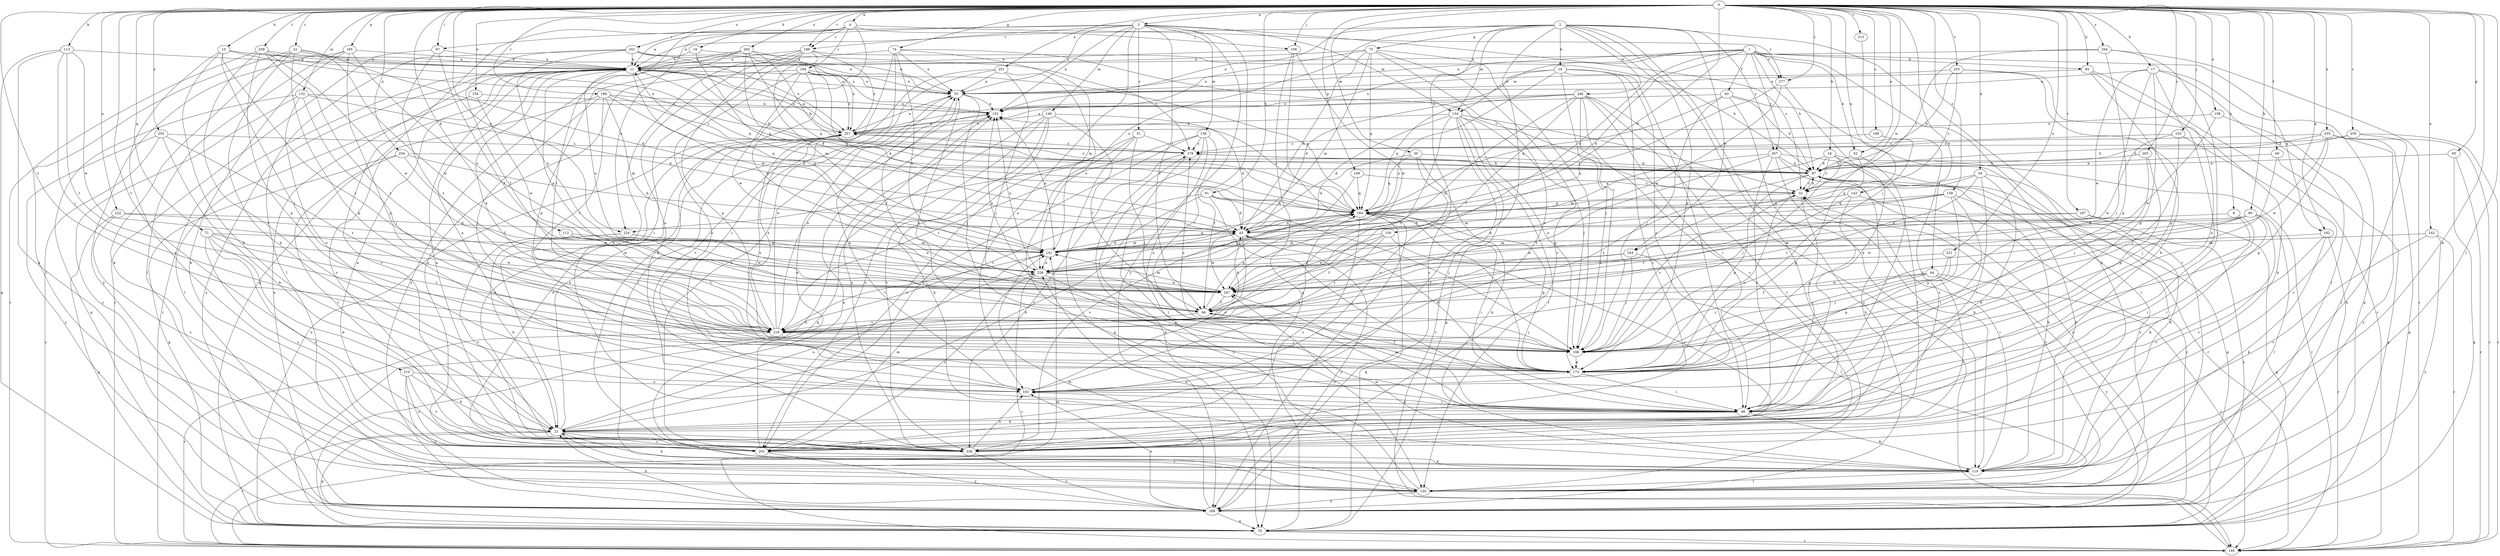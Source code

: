 strict digraph  {
0;
1;
2;
3;
4;
8;
11;
15;
16;
17;
18;
19;
21;
22;
30;
31;
32;
34;
43;
44;
52;
53;
60;
63;
64;
65;
71;
74;
75;
76;
80;
81;
85;
87;
97;
98;
103;
106;
108;
112;
113;
119;
130;
132;
134;
136;
140;
141;
142;
143;
150;
152;
154;
158;
159;
161;
163;
165;
169;
173;
182;
184;
186;
187;
189;
194;
195;
198;
203;
205;
209;
210;
213;
216;
221;
222;
224;
226;
230;
233;
236;
244;
246;
247;
251;
252;
254;
255;
257;
264;
265;
267;
268;
277;
279;
0 -> 3  [label=a];
0 -> 4  [label=a];
0 -> 8  [label=a];
0 -> 15  [label=b];
0 -> 16  [label=b];
0 -> 17  [label=b];
0 -> 18  [label=b];
0 -> 22  [label=c];
0 -> 30  [label=c];
0 -> 34  [label=d];
0 -> 43  [label=d];
0 -> 44  [label=e];
0 -> 52  [label=e];
0 -> 60  [label=f];
0 -> 65  [label=g];
0 -> 71  [label=g];
0 -> 74  [label=g];
0 -> 80  [label=h];
0 -> 81  [label=h];
0 -> 85  [label=h];
0 -> 97  [label=i];
0 -> 103  [label=j];
0 -> 106  [label=j];
0 -> 112  [label=k];
0 -> 113  [label=k];
0 -> 119  [label=k];
0 -> 130  [label=l];
0 -> 132  [label=m];
0 -> 142  [label=n];
0 -> 143  [label=n];
0 -> 154  [label=o];
0 -> 158  [label=o];
0 -> 159  [label=o];
0 -> 161  [label=o];
0 -> 165  [label=p];
0 -> 169  [label=p];
0 -> 182  [label=q];
0 -> 186  [label=r];
0 -> 187  [label=r];
0 -> 189  [label=r];
0 -> 198  [label=s];
0 -> 203  [label=s];
0 -> 209  [label=t];
0 -> 210  [label=t];
0 -> 213  [label=t];
0 -> 216  [label=t];
0 -> 221  [label=u];
0 -> 222  [label=u];
0 -> 224  [label=u];
0 -> 230  [label=v];
0 -> 233  [label=v];
0 -> 244  [label=w];
0 -> 251  [label=x];
0 -> 252  [label=x];
0 -> 254  [label=x];
0 -> 255  [label=x];
0 -> 264  [label=y];
0 -> 265  [label=y];
0 -> 277  [label=z];
1 -> 43  [label=d];
1 -> 52  [label=e];
1 -> 53  [label=e];
1 -> 63  [label=f];
1 -> 85  [label=h];
1 -> 87  [label=h];
1 -> 119  [label=k];
1 -> 134  [label=m];
1 -> 150  [label=n];
1 -> 182  [label=q];
1 -> 257  [label=x];
1 -> 267  [label=y];
1 -> 277  [label=z];
2 -> 11  [label=a];
2 -> 19  [label=b];
2 -> 21  [label=b];
2 -> 75  [label=g];
2 -> 119  [label=k];
2 -> 130  [label=l];
2 -> 134  [label=m];
2 -> 152  [label=n];
2 -> 173  [label=p];
2 -> 205  [label=s];
2 -> 224  [label=u];
2 -> 244  [label=w];
2 -> 246  [label=w];
2 -> 267  [label=y];
2 -> 268  [label=y];
3 -> 11  [label=a];
3 -> 31  [label=c];
3 -> 32  [label=c];
3 -> 53  [label=e];
3 -> 64  [label=f];
3 -> 97  [label=i];
3 -> 98  [label=i];
3 -> 134  [label=m];
3 -> 136  [label=m];
3 -> 140  [label=m];
3 -> 152  [label=n];
3 -> 163  [label=o];
3 -> 189  [label=r];
3 -> 268  [label=y];
4 -> 76  [label=g];
4 -> 106  [label=j];
4 -> 119  [label=k];
4 -> 189  [label=r];
4 -> 194  [label=r];
4 -> 216  [label=t];
4 -> 224  [label=u];
4 -> 277  [label=z];
8 -> 43  [label=d];
8 -> 98  [label=i];
8 -> 205  [label=s];
11 -> 53  [label=e];
11 -> 87  [label=h];
11 -> 141  [label=m];
11 -> 184  [label=q];
11 -> 195  [label=r];
11 -> 226  [label=u];
11 -> 236  [label=v];
11 -> 257  [label=x];
11 -> 268  [label=y];
15 -> 11  [label=a];
15 -> 21  [label=b];
15 -> 53  [label=e];
15 -> 108  [label=j];
15 -> 205  [label=s];
15 -> 216  [label=t];
15 -> 257  [label=x];
16 -> 32  [label=c];
16 -> 87  [label=h];
16 -> 108  [label=j];
16 -> 184  [label=q];
16 -> 195  [label=r];
16 -> 236  [label=f];
17 -> 53  [label=e];
17 -> 76  [label=g];
17 -> 108  [label=j];
17 -> 130  [label=l];
17 -> 163  [label=o];
17 -> 173  [label=p];
17 -> 247  [label=w];
18 -> 11  [label=a];
18 -> 184  [label=q];
18 -> 279  [label=z];
19 -> 43  [label=d];
19 -> 53  [label=e];
19 -> 98  [label=i];
19 -> 108  [label=j];
19 -> 163  [label=o];
19 -> 226  [label=u];
19 -> 236  [label=v];
21 -> 76  [label=g];
21 -> 130  [label=l];
21 -> 195  [label=r];
21 -> 205  [label=s];
21 -> 226  [label=u];
21 -> 236  [label=v];
21 -> 257  [label=x];
22 -> 11  [label=a];
22 -> 21  [label=b];
22 -> 43  [label=d];
22 -> 119  [label=k];
22 -> 130  [label=l];
22 -> 173  [label=p];
22 -> 247  [label=w];
30 -> 43  [label=d];
30 -> 87  [label=h];
30 -> 119  [label=k];
30 -> 163  [label=o];
30 -> 184  [label=q];
31 -> 76  [label=g];
31 -> 98  [label=i];
31 -> 108  [label=j];
31 -> 205  [label=s];
31 -> 279  [label=z];
32 -> 87  [label=h];
32 -> 98  [label=i];
32 -> 184  [label=q];
34 -> 21  [label=b];
34 -> 32  [label=c];
34 -> 98  [label=i];
34 -> 119  [label=k];
34 -> 184  [label=q];
34 -> 216  [label=t];
43 -> 141  [label=m];
43 -> 163  [label=o];
43 -> 226  [label=u];
43 -> 247  [label=w];
43 -> 268  [label=y];
44 -> 64  [label=f];
44 -> 108  [label=j];
44 -> 195  [label=r];
44 -> 236  [label=v];
44 -> 247  [label=w];
44 -> 268  [label=y];
52 -> 87  [label=h];
52 -> 98  [label=i];
52 -> 173  [label=p];
53 -> 11  [label=a];
53 -> 64  [label=f];
53 -> 108  [label=j];
53 -> 152  [label=n];
60 -> 76  [label=g];
60 -> 87  [label=h];
60 -> 108  [label=j];
63 -> 87  [label=h];
63 -> 108  [label=j];
63 -> 130  [label=l];
63 -> 152  [label=n];
63 -> 184  [label=q];
63 -> 268  [label=y];
64 -> 43  [label=d];
64 -> 108  [label=j];
64 -> 184  [label=q];
64 -> 216  [label=t];
65 -> 76  [label=g];
65 -> 87  [label=h];
65 -> 195  [label=r];
71 -> 21  [label=b];
71 -> 141  [label=m];
71 -> 205  [label=s];
71 -> 216  [label=t];
71 -> 236  [label=v];
71 -> 247  [label=w];
74 -> 11  [label=a];
74 -> 32  [label=c];
74 -> 53  [label=e];
74 -> 98  [label=i];
74 -> 141  [label=m];
74 -> 226  [label=u];
74 -> 236  [label=v];
75 -> 11  [label=a];
75 -> 43  [label=d];
75 -> 108  [label=j];
75 -> 141  [label=m];
75 -> 152  [label=n];
75 -> 163  [label=o];
75 -> 184  [label=q];
75 -> 236  [label=v];
76 -> 152  [label=n];
76 -> 195  [label=r];
76 -> 257  [label=x];
80 -> 43  [label=d];
80 -> 98  [label=i];
80 -> 130  [label=l];
80 -> 205  [label=s];
80 -> 216  [label=t];
80 -> 226  [label=u];
80 -> 247  [label=w];
81 -> 21  [label=b];
81 -> 43  [label=d];
81 -> 98  [label=i];
81 -> 108  [label=j];
81 -> 184  [label=q];
81 -> 216  [label=t];
85 -> 21  [label=b];
85 -> 53  [label=e];
85 -> 119  [label=k];
85 -> 195  [label=r];
87 -> 32  [label=c];
87 -> 76  [label=g];
87 -> 119  [label=k];
87 -> 173  [label=p];
87 -> 216  [label=t];
87 -> 257  [label=x];
87 -> 279  [label=z];
97 -> 11  [label=a];
97 -> 64  [label=f];
97 -> 195  [label=r];
97 -> 216  [label=t];
98 -> 21  [label=b];
98 -> 119  [label=k];
98 -> 163  [label=o];
98 -> 247  [label=w];
103 -> 108  [label=j];
103 -> 236  [label=v];
103 -> 247  [label=w];
103 -> 279  [label=z];
106 -> 11  [label=a];
106 -> 76  [label=g];
106 -> 173  [label=p];
106 -> 247  [label=w];
108 -> 32  [label=c];
108 -> 53  [label=e];
108 -> 173  [label=p];
108 -> 279  [label=z];
112 -> 141  [label=m];
112 -> 216  [label=t];
112 -> 247  [label=w];
113 -> 11  [label=a];
113 -> 76  [label=g];
113 -> 108  [label=j];
113 -> 119  [label=k];
113 -> 216  [label=t];
113 -> 247  [label=w];
119 -> 21  [label=b];
119 -> 32  [label=c];
119 -> 87  [label=h];
119 -> 130  [label=l];
119 -> 247  [label=w];
130 -> 32  [label=c];
130 -> 152  [label=n];
130 -> 226  [label=u];
130 -> 268  [label=y];
132 -> 43  [label=d];
132 -> 76  [label=g];
132 -> 108  [label=j];
132 -> 152  [label=n];
132 -> 163  [label=o];
132 -> 268  [label=y];
134 -> 32  [label=c];
134 -> 43  [label=d];
134 -> 76  [label=g];
134 -> 108  [label=j];
134 -> 130  [label=l];
134 -> 173  [label=p];
134 -> 195  [label=r];
134 -> 216  [label=t];
134 -> 257  [label=x];
136 -> 21  [label=b];
136 -> 64  [label=f];
136 -> 76  [label=g];
136 -> 130  [label=l];
136 -> 216  [label=t];
136 -> 279  [label=z];
140 -> 43  [label=d];
140 -> 64  [label=f];
140 -> 76  [label=g];
140 -> 119  [label=k];
140 -> 205  [label=s];
140 -> 236  [label=v];
140 -> 257  [label=x];
141 -> 11  [label=a];
141 -> 43  [label=d];
141 -> 152  [label=n];
141 -> 184  [label=q];
141 -> 216  [label=t];
141 -> 226  [label=u];
142 -> 141  [label=m];
142 -> 195  [label=r];
142 -> 236  [label=v];
142 -> 268  [label=y];
143 -> 173  [label=p];
143 -> 184  [label=q];
143 -> 216  [label=t];
143 -> 268  [label=y];
150 -> 64  [label=f];
150 -> 141  [label=m];
150 -> 216  [label=t];
150 -> 236  [label=v];
150 -> 247  [label=w];
152 -> 257  [label=x];
154 -> 130  [label=l];
154 -> 152  [label=n];
154 -> 247  [label=w];
158 -> 130  [label=l];
158 -> 247  [label=w];
158 -> 257  [label=x];
159 -> 98  [label=i];
159 -> 119  [label=k];
159 -> 141  [label=m];
159 -> 173  [label=p];
159 -> 184  [label=q];
159 -> 226  [label=u];
161 -> 11  [label=a];
161 -> 53  [label=e];
161 -> 64  [label=f];
161 -> 130  [label=l];
161 -> 152  [label=n];
161 -> 226  [label=u];
161 -> 257  [label=x];
163 -> 11  [label=a];
163 -> 53  [label=e];
163 -> 98  [label=i];
163 -> 184  [label=q];
165 -> 11  [label=a];
165 -> 119  [label=k];
165 -> 130  [label=l];
165 -> 173  [label=p];
165 -> 226  [label=u];
165 -> 268  [label=y];
169 -> 32  [label=c];
169 -> 184  [label=q];
169 -> 236  [label=v];
173 -> 32  [label=c];
173 -> 43  [label=d];
173 -> 64  [label=f];
173 -> 98  [label=i];
173 -> 163  [label=o];
173 -> 257  [label=x];
182 -> 119  [label=k];
182 -> 141  [label=m];
182 -> 195  [label=r];
182 -> 236  [label=v];
184 -> 43  [label=d];
184 -> 76  [label=g];
184 -> 98  [label=i];
184 -> 152  [label=n];
184 -> 173  [label=p];
184 -> 205  [label=s];
184 -> 268  [label=y];
186 -> 108  [label=j];
186 -> 141  [label=m];
186 -> 152  [label=n];
186 -> 184  [label=q];
186 -> 216  [label=t];
186 -> 236  [label=v];
186 -> 279  [label=z];
187 -> 43  [label=d];
187 -> 76  [label=g];
187 -> 247  [label=w];
187 -> 268  [label=y];
189 -> 11  [label=a];
189 -> 21  [label=b];
189 -> 87  [label=h];
189 -> 98  [label=i];
189 -> 141  [label=m];
189 -> 163  [label=o];
189 -> 173  [label=p];
189 -> 257  [label=x];
194 -> 43  [label=d];
194 -> 53  [label=e];
194 -> 163  [label=o];
194 -> 184  [label=q];
194 -> 205  [label=s];
194 -> 226  [label=u];
194 -> 247  [label=w];
194 -> 257  [label=x];
195 -> 141  [label=m];
195 -> 279  [label=z];
198 -> 205  [label=s];
198 -> 279  [label=z];
203 -> 87  [label=h];
203 -> 108  [label=j];
203 -> 173  [label=p];
205 -> 11  [label=a];
205 -> 53  [label=e];
205 -> 87  [label=h];
205 -> 119  [label=k];
205 -> 141  [label=m];
205 -> 257  [label=x];
205 -> 268  [label=y];
209 -> 11  [label=a];
209 -> 163  [label=o];
209 -> 173  [label=p];
209 -> 184  [label=q];
209 -> 195  [label=r];
209 -> 216  [label=t];
209 -> 247  [label=w];
210 -> 21  [label=b];
210 -> 163  [label=o];
210 -> 205  [label=s];
210 -> 236  [label=v];
210 -> 268  [label=y];
213 -> 108  [label=j];
216 -> 11  [label=a];
216 -> 53  [label=e];
216 -> 108  [label=j];
216 -> 152  [label=n];
216 -> 195  [label=r];
216 -> 257  [label=x];
221 -> 108  [label=j];
221 -> 173  [label=p];
221 -> 226  [label=u];
222 -> 43  [label=d];
222 -> 76  [label=g];
222 -> 205  [label=s];
222 -> 247  [label=w];
224 -> 21  [label=b];
224 -> 141  [label=m];
224 -> 226  [label=u];
224 -> 236  [label=v];
226 -> 152  [label=n];
226 -> 173  [label=p];
226 -> 184  [label=q];
226 -> 195  [label=r];
226 -> 205  [label=s];
226 -> 247  [label=w];
230 -> 87  [label=h];
230 -> 119  [label=k];
230 -> 195  [label=r];
230 -> 279  [label=z];
233 -> 32  [label=c];
233 -> 53  [label=e];
233 -> 87  [label=h];
233 -> 98  [label=i];
233 -> 173  [label=p];
236 -> 11  [label=a];
236 -> 152  [label=n];
236 -> 163  [label=o];
236 -> 257  [label=x];
236 -> 268  [label=y];
244 -> 64  [label=f];
244 -> 108  [label=j];
244 -> 130  [label=l];
244 -> 226  [label=u];
246 -> 64  [label=f];
246 -> 98  [label=i];
246 -> 108  [label=j];
246 -> 130  [label=l];
246 -> 152  [label=n];
246 -> 184  [label=q];
246 -> 195  [label=r];
246 -> 236  [label=v];
246 -> 247  [label=w];
246 -> 257  [label=x];
247 -> 11  [label=a];
247 -> 64  [label=f];
247 -> 141  [label=m];
247 -> 152  [label=n];
251 -> 53  [label=e];
251 -> 108  [label=j];
251 -> 130  [label=l];
251 -> 205  [label=s];
251 -> 226  [label=u];
252 -> 21  [label=b];
252 -> 195  [label=r];
252 -> 216  [label=t];
252 -> 268  [label=y];
252 -> 279  [label=z];
254 -> 43  [label=d];
254 -> 64  [label=f];
254 -> 76  [label=g];
254 -> 87  [label=h];
254 -> 236  [label=v];
255 -> 76  [label=g];
255 -> 87  [label=h];
255 -> 173  [label=p];
255 -> 195  [label=r];
255 -> 247  [label=w];
255 -> 268  [label=y];
255 -> 279  [label=z];
257 -> 11  [label=a];
257 -> 53  [label=e];
257 -> 279  [label=z];
264 -> 11  [label=a];
264 -> 32  [label=c];
264 -> 98  [label=i];
264 -> 173  [label=p];
264 -> 195  [label=r];
265 -> 11  [label=a];
265 -> 43  [label=d];
265 -> 87  [label=h];
265 -> 173  [label=p];
265 -> 184  [label=q];
265 -> 257  [label=x];
265 -> 268  [label=y];
267 -> 87  [label=h];
267 -> 98  [label=i];
267 -> 119  [label=k];
267 -> 141  [label=m];
267 -> 195  [label=r];
267 -> 216  [label=t];
267 -> 268  [label=y];
268 -> 11  [label=a];
268 -> 21  [label=b];
268 -> 76  [label=g];
268 -> 141  [label=m];
268 -> 163  [label=o];
277 -> 98  [label=i];
277 -> 226  [label=u];
277 -> 247  [label=w];
279 -> 87  [label=h];
279 -> 98  [label=i];
279 -> 236  [label=v];
}
